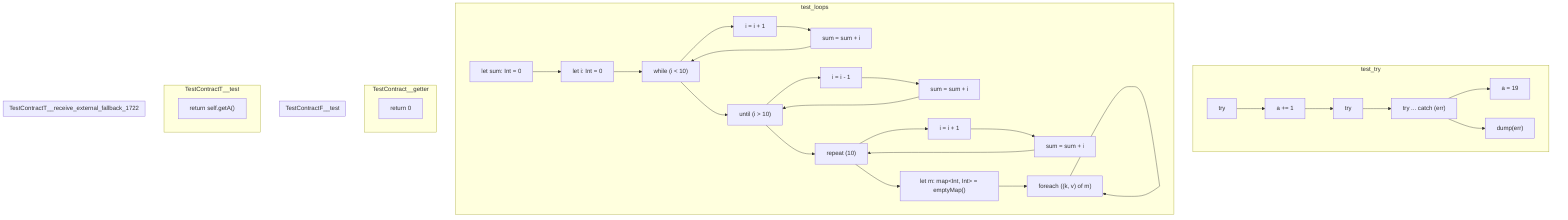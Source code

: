 graph TD
subgraph test_try
    test_try_68["try"]
    test_try_69["a += 1"]
    test_try_70["try"]
    test_try_71["try ... catch (err)"]
    test_try_72["a = 19"]:::exitNode
    test_try_73["dump(err)"]:::exitNode
    test_try_68 --> test_try_69
    test_try_69 --> test_try_70
    test_try_70 --> test_try_71
    test_try_71 --> test_try_72
    test_try_71 --> test_try_73
end
subgraph test_loops
    test_loops_74["let sum: Int = 0"]
    test_loops_75["let i: Int = 0"]
    test_loops_76["while (i &lt; 10)"]
    test_loops_77["i = i + 1"]
    test_loops_78["sum = sum + i"]
    test_loops_79["until (i &gt; 10)"]
    test_loops_80["i = i - 1"]
    test_loops_81["sum = sum + i"]
    test_loops_82["repeat (10)"]
    test_loops_83["i = i + 1"]
    test_loops_84["sum = sum + i"]
    test_loops_85["let m: map&lt;Int, Int&gt; = emptyMap()"]
    test_loops_86["foreach ((k, v) of m)"]
    test_loops_74 --> test_loops_75
    test_loops_75 --> test_loops_76
    test_loops_76 --> test_loops_77
    test_loops_77 --> test_loops_78
    test_loops_78 --> test_loops_76
    test_loops_76 --> test_loops_79
    test_loops_79 --> test_loops_80
    test_loops_80 --> test_loops_81
    test_loops_81 --> test_loops_79
    test_loops_79 --> test_loops_82
    test_loops_82 --> test_loops_83
    test_loops_83 --> test_loops_84
    test_loops_84 --> test_loops_82
    test_loops_82 --> test_loops_85
    test_loops_85 --> test_loops_86
    test_loops_86 --> test_loops_86
end
subgraph TestContract__getter
    TestContract__getter_87["return 0"]:::exitNode
end
subgraph TestContractF__test
end
subgraph TestContractT__test
    TestContractT__test_88["return self.getA()"]:::exitNode
end
subgraph TestContractT__receive_external_fallback_1722
end